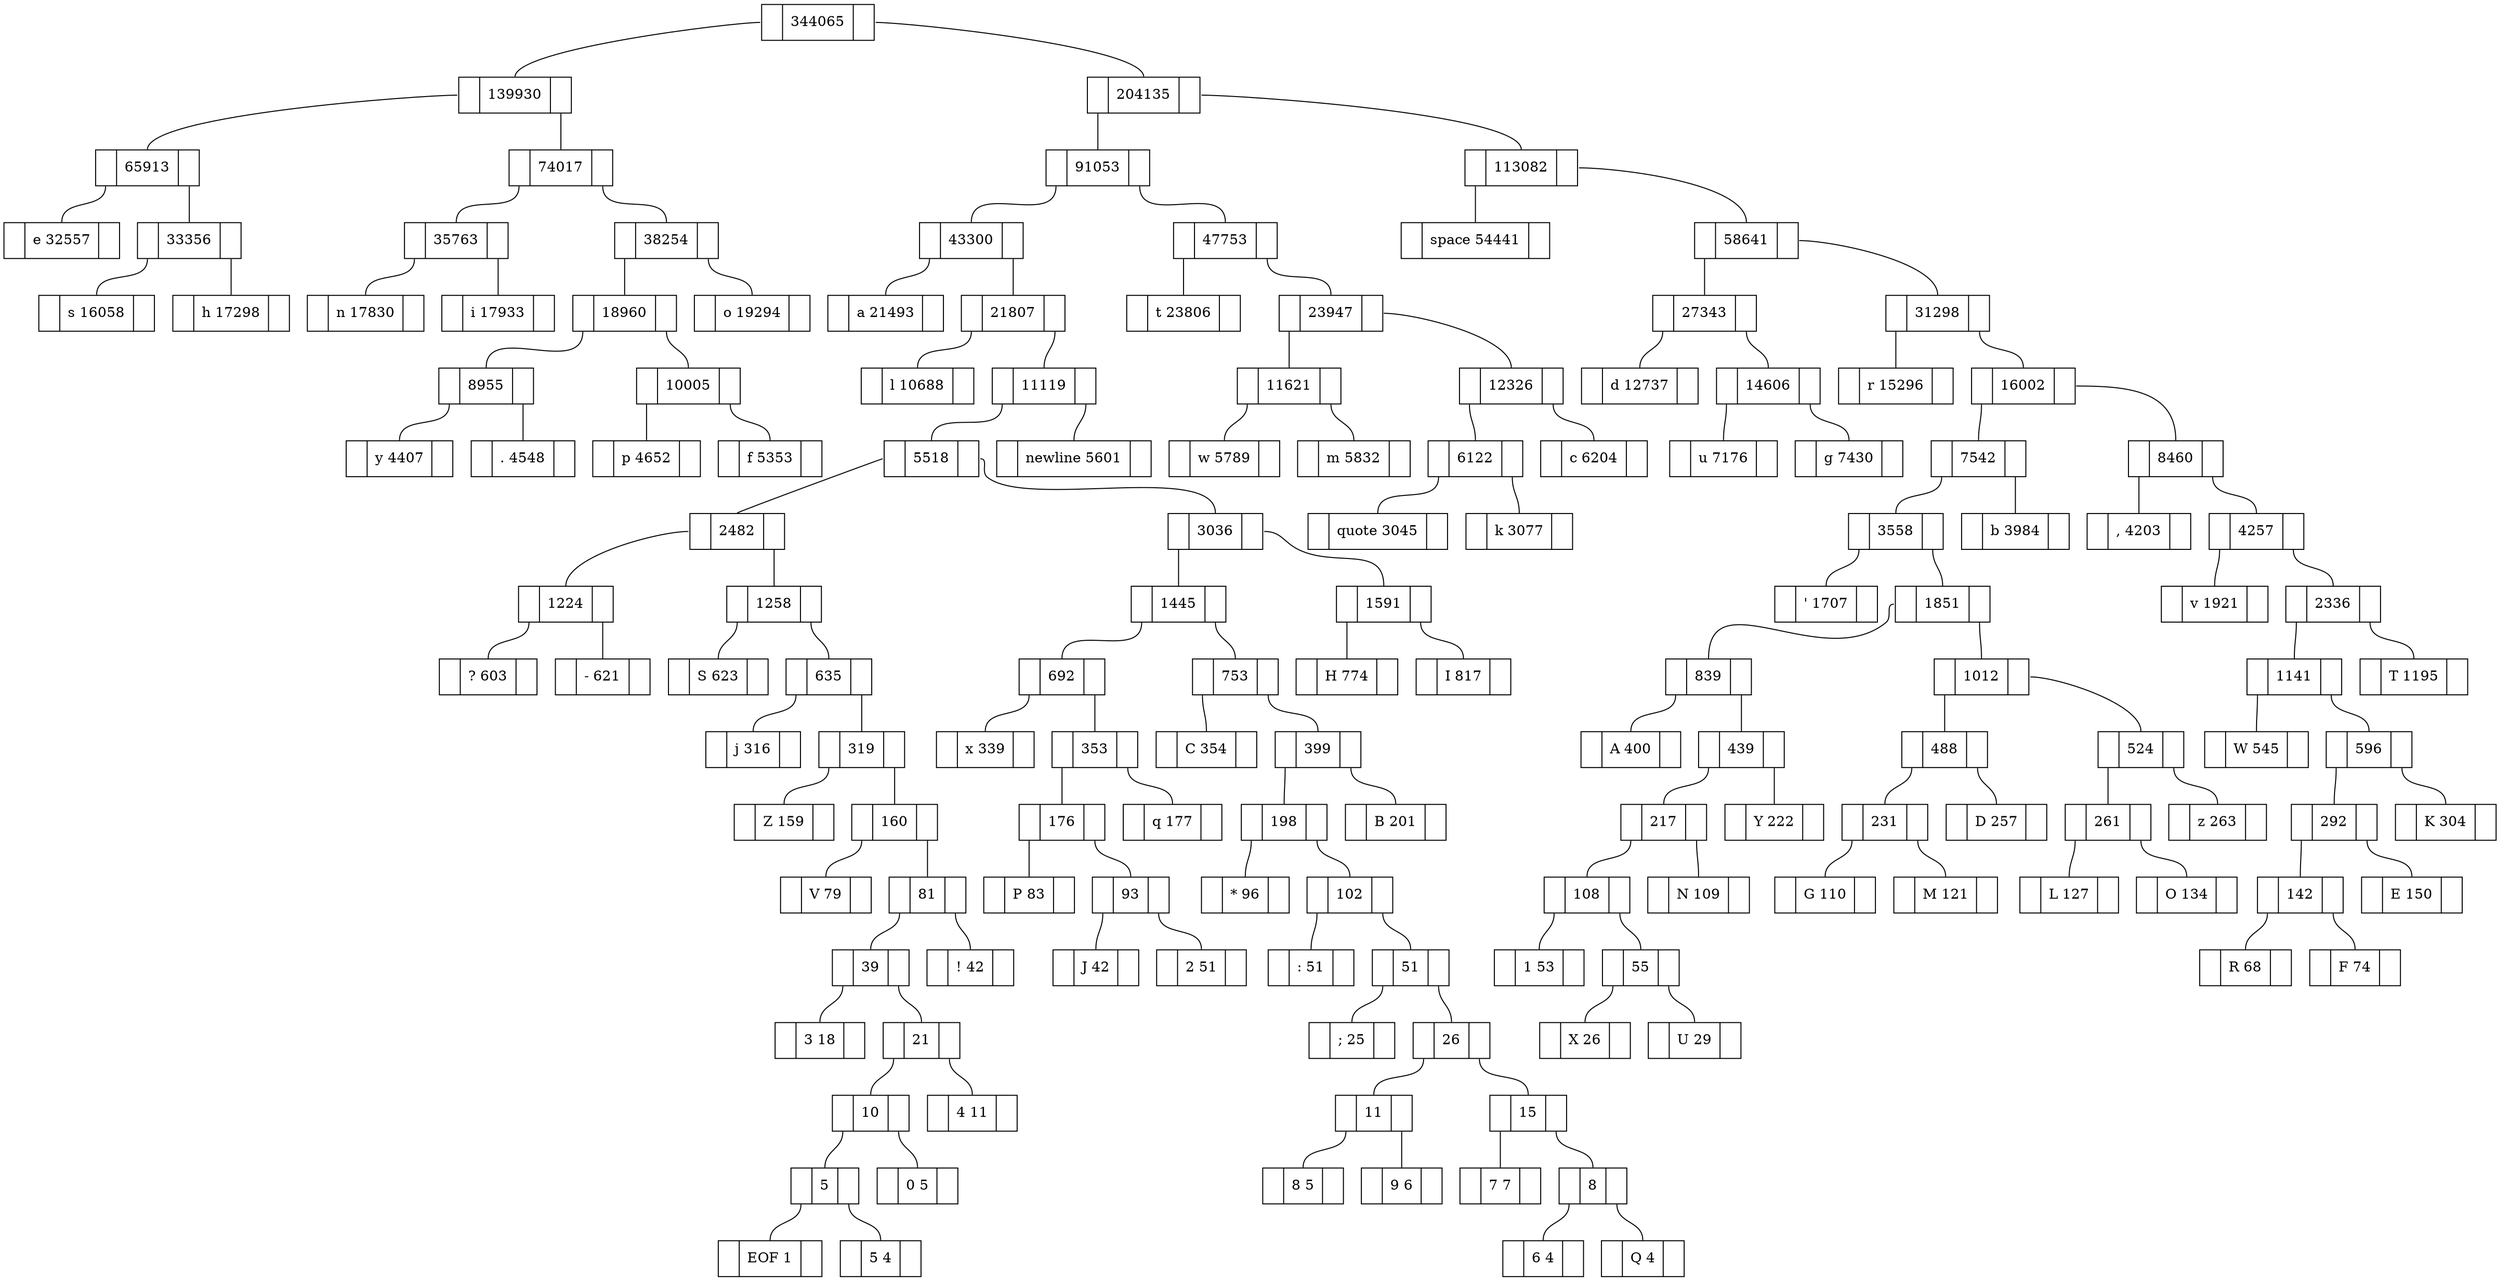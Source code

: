 graph Tree {
	node [shape=record]

	node1684647367 [label = "<f0> |<f1>   344065|<f2> "]
	node1684647367:f0 -- node1443895121:f1
	node1443895121 [label = "<f0> |<f1>   139930|<f2> "]
	node1443895121:f0 -- node980087547:f1
	node980087547 [label = "<f0> |<f1>   65913|<f2> "]
	node980087547:f0 -- node1131829939:f1
	node1131829939 [label = "<f0> |<f1> e 32557|<f2> "]
	node980087547:f2 -- node255639647:f1
	node255639647 [label = "<f0> |<f1>   33356|<f2> "]
	node255639647:f0 -- node1568253129:f1
	node1568253129 [label = "<f0> |<f1> s 16058|<f2> "]
	node255639647:f2 -- node1563539472:f1
	node1563539472 [label = "<f0> |<f1> h 17298|<f2> "]
	node1443895121:f2 -- node1798001212:f1
	node1798001212 [label = "<f0> |<f1>   74017|<f2> "]
	node1798001212:f0 -- node1763973147:f1
	node1763973147 [label = "<f0> |<f1>   35763|<f2> "]
	node1763973147:f0 -- node1084934794:f1
	node1084934794 [label = "<f0> |<f1> n 17830|<f2> "]
	node1763973147:f2 -- node215436081:f1
	node215436081 [label = "<f0> |<f1> i 17933|<f2> "]
	node1798001212:f2 -- node176784525:f1
	node176784525 [label = "<f0> |<f1>   38254|<f2> "]
	node176784525:f0 -- node1247627874:f1
	node1247627874 [label = "<f0> |<f1>   18960|<f2> "]
	node1247627874:f0 -- node851349010:f1
	node851349010 [label = "<f0> |<f1>   8955|<f2> "]
	node851349010:f0 -- node2086754756:f1
	node2086754756 [label = "<f0> |<f1> y 4407|<f2> "]
	node851349010:f2 -- node1531744935:f1
	node1531744935 [label = "<f0> |<f1> . 4548|<f2> "]
	node1247627874:f2 -- node3162309:f1
	node3162309 [label = "<f0> |<f1>   10005|<f2> "]
	node3162309:f0 -- node1609319835:f1
	node1609319835 [label = "<f0> |<f1> p 4652|<f2> "]
	node3162309:f2 -- node281932880:f1
	node281932880 [label = "<f0> |<f1> f 5353|<f2> "]
	node176784525:f2 -- node1096988878:f1
	node1096988878 [label = "<f0> |<f1> o 19294|<f2> "]
	node1684647367:f2 -- node944963051:f1
	node944963051 [label = "<f0> |<f1>   204135|<f2> "]
	node944963051:f0 -- node1352428592:f1
	node1352428592 [label = "<f0> |<f1>   91053|<f2> "]
	node1352428592:f0 -- node1300425896:f1
	node1300425896 [label = "<f0> |<f1>   43300|<f2> "]
	node1300425896:f0 -- node1316958553:f1
	node1316958553 [label = "<f0> |<f1> a 21493|<f2> "]
	node1300425896:f2 -- node8450642:f1
	node8450642 [label = "<f0> |<f1>   21807|<f2> "]
	node8450642:f0 -- node296019392:f1
	node296019392 [label = "<f0> |<f1> l 10688|<f2> "]
	node8450642:f2 -- node1625794892:f1
	node1625794892 [label = "<f0> |<f1>   11119|<f2> "]
	node1625794892:f0 -- node152825416:f1
	node152825416 [label = "<f0> |<f1>   5518|<f2> "]
	node152825416:f0 -- node146324900:f1
	node146324900 [label = "<f0> |<f1>   2482|<f2> "]
	node146324900:f0 -- node413818485:f1
	node413818485 [label = "<f0> |<f1>   1224|<f2> "]
	node413818485:f0 -- node1495228409:f1
	node1495228409 [label = "<f0> |<f1> ? 603|<f2> "]
	node413818485:f2 -- node450232869:f1
	node450232869 [label = "<f0> |<f1> - 621|<f2> "]
	node146324900:f2 -- node1478940902:f1
	node1478940902 [label = "<f0> |<f1>   1258|<f2> "]
	node1478940902:f0 -- node1584009536:f1
	node1584009536 [label = "<f0> |<f1> S 623|<f2> "]
	node1478940902:f2 -- node93499693:f1
	node93499693 [label = "<f0> |<f1>   635|<f2> "]
	node93499693:f0 -- node1638794294:f1
	node1638794294 [label = "<f0> |<f1> j 316|<f2> "]
	node93499693:f2 -- node1737926483:f1
	node1737926483 [label = "<f0> |<f1>   319|<f2> "]
	node1737926483:f0 -- node1405316934:f1
	node1405316934 [label = "<f0> |<f1> Z 159|<f2> "]
	node1737926483:f2 -- node1136560032:f1
	node1136560032 [label = "<f0> |<f1>   160|<f2> "]
	node1136560032:f0 -- node297417759:f1
	node297417759 [label = "<f0> |<f1> V 79|<f2> "]
	node1136560032:f2 -- node1505828944:f1
	node1505828944 [label = "<f0> |<f1>   81|<f2> "]
	node1505828944:f0 -- node372281913:f1
	node372281913 [label = "<f0> |<f1>   39|<f2> "]
	node372281913:f0 -- node1322248080:f1
	node1322248080 [label = "<f0> |<f1> 3 18|<f2> "]
	node372281913:f2 -- node862701404:f1
	node862701404 [label = "<f0> |<f1>   21|<f2> "]
	node862701404:f0 -- node1760396131:f1
	node1760396131 [label = "<f0> |<f1>   10|<f2> "]
	node1760396131:f0 -- node1095568998:f1
	node1095568998 [label = "<f0> |<f1>   5|<f2> "]
	node1095568998:f0 -- node703360008:f1
	node703360008 [label = "<f0> |<f1> EOF 1|<f2> "]
	node1095568998:f2 -- node1621661368:f1
	node1621661368 [label = "<f0> |<f1> 5 4|<f2> "]
	node1760396131:f2 -- node1547647899:f1
	node1547647899 [label = "<f0> |<f1> 0 5|<f2> "]
	node862701404:f2 -- node996306029:f1
	node996306029 [label = "<f0> |<f1> 4 11|<f2> "]
	node1505828944:f2 -- node985433744:f1
	node985433744 [label = "<f0> |<f1> ! 42|<f2> "]
	node152825416:f2 -- node791049744:f1
	node791049744 [label = "<f0> |<f1>   3036|<f2> "]
	node791049744:f0 -- node101788831:f1
	node101788831 [label = "<f0> |<f1>   1445|<f2> "]
	node101788831:f0 -- node1367899605:f1
	node1367899605 [label = "<f0> |<f1>   692|<f2> "]
	node1367899605:f0 -- node1476220100:f1
	node1476220100 [label = "<f0> |<f1> x 339|<f2> "]
	node1367899605:f2 -- node952646909:f1
	node952646909 [label = "<f0> |<f1>   353|<f2> "]
	node952646909:f0 -- node1646011178:f1
	node1646011178 [label = "<f0> |<f1>   176|<f2> "]
	node1646011178:f0 -- node625527992:f1
	node625527992 [label = "<f0> |<f1> P 83|<f2> "]
	node1646011178:f2 -- node1316509479:f1
	node1316509479 [label = "<f0> |<f1>   93|<f2> "]
	node1316509479:f0 -- node1050798512:f1
	node1050798512 [label = "<f0> |<f1> J 42|<f2> "]
	node1316509479:f2 -- node2012561903:f1
	node2012561903 [label = "<f0> |<f1> 2 51|<f2> "]
	node952646909:f2 -- node112979824:f1
	node112979824 [label = "<f0> |<f1> q 177|<f2> "]
	node101788831:f2 -- node476358020:f1
	node476358020 [label = "<f0> |<f1>   753|<f2> "]
	node476358020:f0 -- node330206124:f1
	node330206124 [label = "<f0> |<f1> C 354|<f2> "]
	node476358020:f2 -- node676582220:f1
	node676582220 [label = "<f0> |<f1>   399|<f2> "]
	node676582220:f0 -- node391460675:f1
	node391460675 [label = "<f0> |<f1>   198|<f2> "]
	node391460675:f0 -- node1537153964:f1
	node1537153964 [label = "<f0> |<f1> * 96|<f2> "]
	node391460675:f2 -- node718399538:f1
	node718399538 [label = "<f0> |<f1>   102|<f2> "]
	node718399538:f0 -- node987971732:f1
	node987971732 [label = "<f0> |<f1> : 51|<f2> "]
	node718399538:f2 -- node497341120:f1
	node497341120 [label = "<f0> |<f1>   51|<f2> "]
	node497341120:f0 -- node805849716:f1
	node805849716 [label = "<f0> |<f1> ; 25|<f2> "]
	node497341120:f2 -- node1884298830:f1
	node1884298830 [label = "<f0> |<f1>   26|<f2> "]
	node1884298830:f0 -- node469093501:f1
	node469093501 [label = "<f0> |<f1>   11|<f2> "]
	node469093501:f0 -- node642003170:f1
	node642003170 [label = "<f0> |<f1> 8 5|<f2> "]
	node469093501:f2 -- node1189435662:f1
	node1189435662 [label = "<f0> |<f1> 9 6|<f2> "]
	node1884298830:f2 -- node2067384958:f1
	node2067384958 [label = "<f0> |<f1>   15|<f2> "]
	node2067384958:f0 -- node253580646:f1
	node253580646 [label = "<f0> |<f1> 7 7|<f2> "]
	node2067384958:f2 -- node1322361674:f1
	node1322361674 [label = "<f0> |<f1>   8|<f2> "]
	node1322361674:f0 -- node624392115:f1
	node624392115 [label = "<f0> |<f1> 6 4|<f2> "]
	node1322361674:f2 -- node1553177563:f1
	node1553177563 [label = "<f0> |<f1> Q 4|<f2> "]
	node676582220:f2 -- node1591572056:f1
	node1591572056 [label = "<f0> |<f1> B 201|<f2> "]
	node791049744:f2 -- node495238160:f1
	node495238160 [label = "<f0> |<f1>   1591|<f2> "]
	node495238160:f0 -- node1968622995:f1
	node1968622995 [label = "<f0> |<f1> H 774|<f2> "]
	node495238160:f2 -- node366127636:f1
	node366127636 [label = "<f0> |<f1> I 817|<f2> "]
	node1625794892:f2 -- node966529597:f1
	node966529597 [label = "<f0> |<f1> newline 5601|<f2> "]
	node1352428592:f2 -- node896630871:f1
	node896630871 [label = "<f0> |<f1>   47753|<f2> "]
	node896630871:f0 -- node782297898:f1
	node782297898 [label = "<f0> |<f1> t 23806|<f2> "]
	node896630871:f2 -- node1185884752:f1
	node1185884752 [label = "<f0> |<f1>   23947|<f2> "]
	node1185884752:f0 -- node369299057:f1
	node369299057 [label = "<f0> |<f1>   11621|<f2> "]
	node369299057:f0 -- node581511169:f1
	node581511169 [label = "<f0> |<f1> w 5789|<f2> "]
	node369299057:f2 -- node260139886:f1
	node260139886 [label = "<f0> |<f1> m 5832|<f2> "]
	node1185884752:f2 -- node2041842357:f1
	node2041842357 [label = "<f0> |<f1>   12326|<f2> "]
	node2041842357:f0 -- node455815039:f1
	node455815039 [label = "<f0> |<f1>   6122|<f2> "]
	node455815039:f0 -- node809191624:f1
	node809191624 [label = "<f0> |<f1> quote 3045|<f2> "]
	node455815039:f2 -- node69688117:f1
	node69688117 [label = "<f0> |<f1> k 3077|<f2> "]
	node2041842357:f2 -- node869594804:f1
	node869594804 [label = "<f0> |<f1> c 6204|<f2> "]
	node944963051:f2 -- node1653652993:f1
	node1653652993 [label = "<f0> |<f1>   113082|<f2> "]
	node1653652993:f0 -- node212493877:f1
	node212493877 [label = "<f0> |<f1> space 54441|<f2> "]
	node1653652993:f2 -- node119285778:f1
	node119285778 [label = "<f0> |<f1>   58641|<f2> "]
	node119285778:f0 -- node1233828195:f1
	node1233828195 [label = "<f0> |<f1>   27343|<f2> "]
	node1233828195:f0 -- node848377933:f1
	node848377933 [label = "<f0> |<f1> d 12737|<f2> "]
	node1233828195:f2 -- node1543987498:f1
	node1543987498 [label = "<f0> |<f1>   14606|<f2> "]
	node1543987498:f0 -- node1752972185:f1
	node1752972185 [label = "<f0> |<f1> u 7176|<f2> "]
	node1543987498:f2 -- node875360102:f1
	node875360102 [label = "<f0> |<f1> g 7430|<f2> "]
	node119285778:f2 -- node1914252364:f1
	node1914252364 [label = "<f0> |<f1>   31298|<f2> "]
	node1914252364:f0 -- node1386966041:f1
	node1386966041 [label = "<f0> |<f1> r 15296|<f2> "]
	node1914252364:f2 -- node1950746549:f1
	node1950746549 [label = "<f0> |<f1>   16002|<f2> "]
	node1950746549:f0 -- node564410294:f1
	node564410294 [label = "<f0> |<f1>   7542|<f2> "]
	node564410294:f0 -- node608542459:f1
	node608542459 [label = "<f0> |<f1>   3558|<f2> "]
	node608542459:f0 -- node1455981399:f1
	node1455981399 [label = "<f0> |<f1> ' 1707|<f2> "]
	node608542459:f2 -- node103215428:f1
	node103215428 [label = "<f0> |<f1>   1851|<f2> "]
	node103215428:f0 -- node1722395267:f1
	node1722395267 [label = "<f0> |<f1>   839|<f2> "]
	node1722395267:f0 -- node217690909:f1
	node217690909 [label = "<f0> |<f1> A 400|<f2> "]
	node1722395267:f2 -- node1566456722:f1
	node1566456722 [label = "<f0> |<f1>   439|<f2> "]
	node1566456722:f0 -- node1436098081:f1
	node1436098081 [label = "<f0> |<f1>   217|<f2> "]
	node1436098081:f0 -- node931738734:f1
	node931738734 [label = "<f0> |<f1>   108|<f2> "]
	node931738734:f0 -- node282148414:f1
	node282148414 [label = "<f0> |<f1> 1 53|<f2> "]
	node931738734:f2 -- node424501522:f1
	node424501522 [label = "<f0> |<f1>   55|<f2> "]
	node424501522:f0 -- node656404920:f1
	node656404920 [label = "<f0> |<f1> X 26|<f2> "]
	node424501522:f2 -- node573995801:f1
	node573995801 [label = "<f0> |<f1> U 29|<f2> "]
	node1436098081:f2 -- node650885083:f1
	node650885083 [label = "<f0> |<f1> N 109|<f2> "]
	node1566456722:f2 -- node143892163:f1
	node143892163 [label = "<f0> |<f1> Y 222|<f2> "]
	node103215428:f2 -- node328997019:f1
	node328997019 [label = "<f0> |<f1>   1012|<f2> "]
	node328997019:f0 -- node1829990955:f1
	node1829990955 [label = "<f0> |<f1>   488|<f2> "]
	node1829990955:f0 -- node397188351:f1
	node397188351 [label = "<f0> |<f1>   231|<f2> "]
	node397188351:f0 -- node1165440381:f1
	node1165440381 [label = "<f0> |<f1> G 110|<f2> "]
	node397188351:f2 -- node358139180:f1
	node358139180 [label = "<f0> |<f1> M 121|<f2> "]
	node1829990955:f2 -- node1996019366:f1
	node1996019366 [label = "<f0> |<f1> D 257|<f2> "]
	node328997019:f2 -- node1255434575:f1
	node1255434575 [label = "<f0> |<f1>   524|<f2> "]
	node1255434575:f0 -- node1062070250:f1
	node1062070250 [label = "<f0> |<f1>   261|<f2> "]
	node1062070250:f0 -- node330617886:f1
	node330617886 [label = "<f0> |<f1> L 127|<f2> "]
	node1062070250:f2 -- node1154615213:f1
	node1154615213 [label = "<f0> |<f1> O 134|<f2> "]
	node1255434575:f2 -- node955650599:f1
	node955650599 [label = "<f0> |<f1> z 263|<f2> "]
	node564410294:f2 -- node589421480:f1
	node589421480 [label = "<f0> |<f1> b 3984|<f2> "]
	node1950746549:f2 -- node64750749:f1
	node64750749 [label = "<f0> |<f1>   8460|<f2> "]
	node64750749:f0 -- node1639113061:f1
	node1639113061 [label = "<f0> |<f1> , 4203|<f2> "]
	node64750749:f2 -- node652992511:f1
	node652992511 [label = "<f0> |<f1>   4257|<f2> "]
	node652992511:f0 -- node1203696207:f1
	node1203696207 [label = "<f0> |<f1> v 1921|<f2> "]
	node652992511:f2 -- node1226196309:f1
	node1226196309 [label = "<f0> |<f1>   2336|<f2> "]
	node1226196309:f0 -- node1428288751:f1
	node1428288751 [label = "<f0> |<f1>   1141|<f2> "]
	node1428288751:f0 -- node676831891:f1
	node676831891 [label = "<f0> |<f1> W 545|<f2> "]
	node1428288751:f2 -- node292713878:f1
	node292713878 [label = "<f0> |<f1>   596|<f2> "]
	node292713878:f0 -- node1904595916:f1
	node1904595916 [label = "<f0> |<f1>   292|<f2> "]
	node1904595916:f0 -- node152318030:f1
	node152318030 [label = "<f0> |<f1>   142|<f2> "]
	node152318030:f0 -- node208622986:f1
	node208622986 [label = "<f0> |<f1> R 68|<f2> "]
	node152318030:f2 -- node1633213798:f1
	node1633213798 [label = "<f0> |<f1> F 74|<f2> "]
	node1904595916:f2 -- node288327032:f1
	node288327032 [label = "<f0> |<f1> E 150|<f2> "]
	node292713878:f2 -- node1189319192:f1
	node1189319192 [label = "<f0> |<f1> K 304|<f2> "]
	node1226196309:f2 -- node109873668:f1
	node109873668 [label = "<f0> |<f1> T 1195|<f2> "]
}
